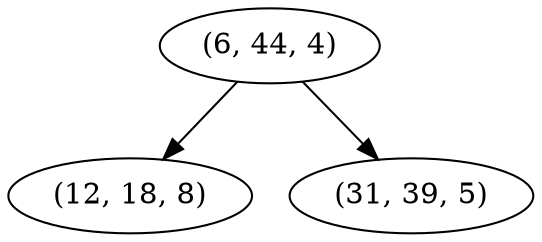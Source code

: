 digraph tree {
    "(6, 44, 4)";
    "(12, 18, 8)";
    "(31, 39, 5)";
    "(6, 44, 4)" -> "(12, 18, 8)";
    "(6, 44, 4)" -> "(31, 39, 5)";
}
